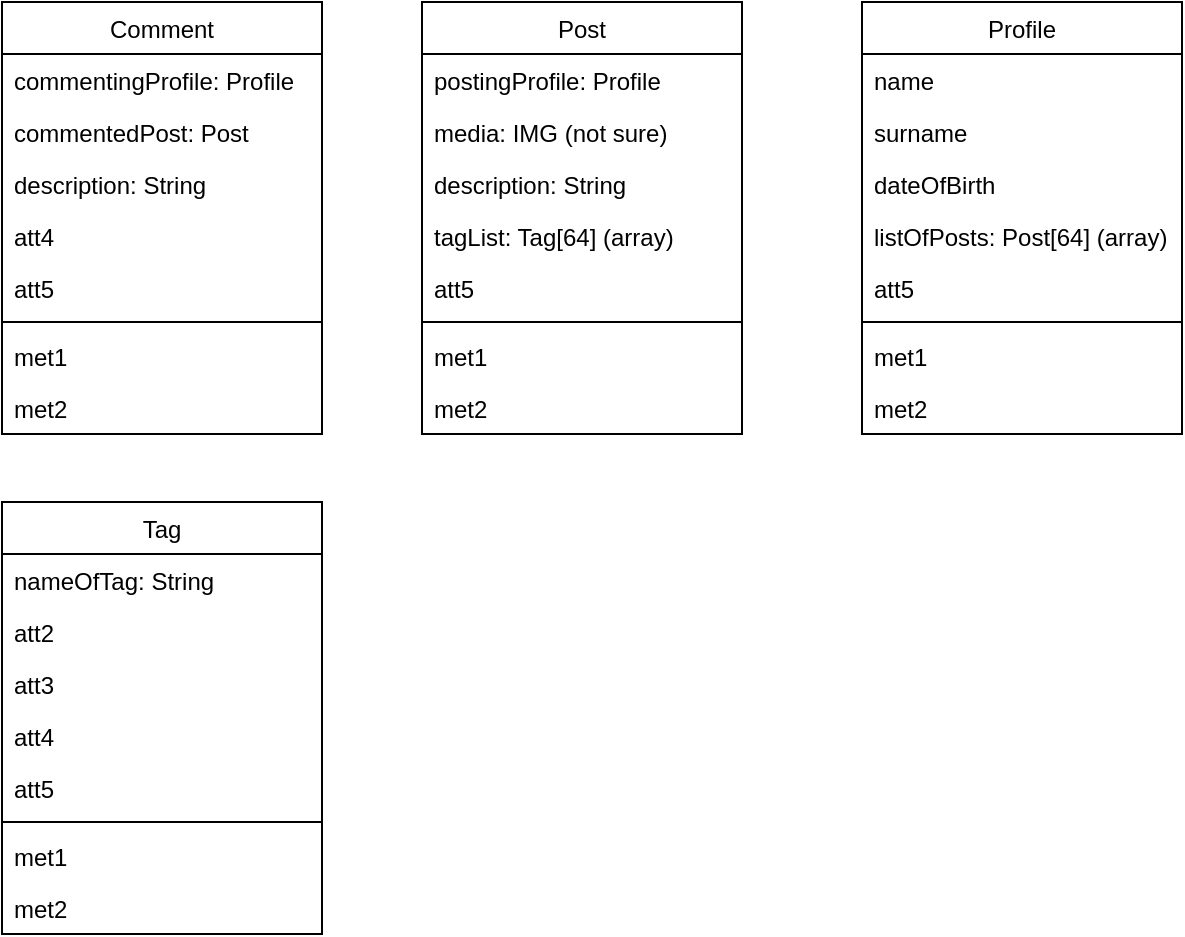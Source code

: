 <mxfile version="24.0.8" type="github">
  <diagram id="C5RBs43oDa-KdzZeNtuy" name="Page-1">
    <mxGraphModel dx="996" dy="533" grid="1" gridSize="10" guides="1" tooltips="1" connect="1" arrows="1" fold="1" page="1" pageScale="1" pageWidth="827" pageHeight="1169" math="0" shadow="0">
      <root>
        <mxCell id="WIyWlLk6GJQsqaUBKTNV-0" />
        <mxCell id="WIyWlLk6GJQsqaUBKTNV-1" parent="WIyWlLk6GJQsqaUBKTNV-0" />
        <mxCell id="Lmmqx4f4wVMdt-IXIzXi-0" value="Post" style="swimlane;fontStyle=0;align=center;verticalAlign=top;childLayout=stackLayout;horizontal=1;startSize=26;horizontalStack=0;resizeParent=1;resizeLast=0;collapsible=1;marginBottom=0;rounded=0;shadow=0;strokeWidth=1;" vertex="1" parent="WIyWlLk6GJQsqaUBKTNV-1">
          <mxGeometry x="300" y="90" width="160" height="216" as="geometry">
            <mxRectangle x="550" y="140" width="160" height="26" as="alternateBounds" />
          </mxGeometry>
        </mxCell>
        <mxCell id="Lmmqx4f4wVMdt-IXIzXi-1" value="postingProfile: Profile" style="text;align=left;verticalAlign=top;spacingLeft=4;spacingRight=4;overflow=hidden;rotatable=0;points=[[0,0.5],[1,0.5]];portConstraint=eastwest;" vertex="1" parent="Lmmqx4f4wVMdt-IXIzXi-0">
          <mxGeometry y="26" width="160" height="26" as="geometry" />
        </mxCell>
        <mxCell id="Lmmqx4f4wVMdt-IXIzXi-2" value="media: IMG (not sure)" style="text;align=left;verticalAlign=top;spacingLeft=4;spacingRight=4;overflow=hidden;rotatable=0;points=[[0,0.5],[1,0.5]];portConstraint=eastwest;rounded=0;shadow=0;html=0;" vertex="1" parent="Lmmqx4f4wVMdt-IXIzXi-0">
          <mxGeometry y="52" width="160" height="26" as="geometry" />
        </mxCell>
        <mxCell id="Lmmqx4f4wVMdt-IXIzXi-3" value="description: String" style="text;align=left;verticalAlign=top;spacingLeft=4;spacingRight=4;overflow=hidden;rotatable=0;points=[[0,0.5],[1,0.5]];portConstraint=eastwest;rounded=0;shadow=0;html=0;" vertex="1" parent="Lmmqx4f4wVMdt-IXIzXi-0">
          <mxGeometry y="78" width="160" height="26" as="geometry" />
        </mxCell>
        <mxCell id="Lmmqx4f4wVMdt-IXIzXi-4" value="tagList: Tag[64] (array)" style="text;align=left;verticalAlign=top;spacingLeft=4;spacingRight=4;overflow=hidden;rotatable=0;points=[[0,0.5],[1,0.5]];portConstraint=eastwest;rounded=0;shadow=0;html=0;" vertex="1" parent="Lmmqx4f4wVMdt-IXIzXi-0">
          <mxGeometry y="104" width="160" height="26" as="geometry" />
        </mxCell>
        <mxCell id="Lmmqx4f4wVMdt-IXIzXi-5" value="att5" style="text;align=left;verticalAlign=top;spacingLeft=4;spacingRight=4;overflow=hidden;rotatable=0;points=[[0,0.5],[1,0.5]];portConstraint=eastwest;rounded=0;shadow=0;html=0;" vertex="1" parent="Lmmqx4f4wVMdt-IXIzXi-0">
          <mxGeometry y="130" width="160" height="26" as="geometry" />
        </mxCell>
        <mxCell id="Lmmqx4f4wVMdt-IXIzXi-6" value="" style="line;html=1;strokeWidth=1;align=left;verticalAlign=middle;spacingTop=-1;spacingLeft=3;spacingRight=3;rotatable=0;labelPosition=right;points=[];portConstraint=eastwest;" vertex="1" parent="Lmmqx4f4wVMdt-IXIzXi-0">
          <mxGeometry y="156" width="160" height="8" as="geometry" />
        </mxCell>
        <mxCell id="Lmmqx4f4wVMdt-IXIzXi-7" value="met1" style="text;align=left;verticalAlign=top;spacingLeft=4;spacingRight=4;overflow=hidden;rotatable=0;points=[[0,0.5],[1,0.5]];portConstraint=eastwest;" vertex="1" parent="Lmmqx4f4wVMdt-IXIzXi-0">
          <mxGeometry y="164" width="160" height="26" as="geometry" />
        </mxCell>
        <mxCell id="Lmmqx4f4wVMdt-IXIzXi-8" value="met2" style="text;align=left;verticalAlign=top;spacingLeft=4;spacingRight=4;overflow=hidden;rotatable=0;points=[[0,0.5],[1,0.5]];portConstraint=eastwest;" vertex="1" parent="Lmmqx4f4wVMdt-IXIzXi-0">
          <mxGeometry y="190" width="160" height="20" as="geometry" />
        </mxCell>
        <mxCell id="Lmmqx4f4wVMdt-IXIzXi-9" value="Profile" style="swimlane;fontStyle=0;align=center;verticalAlign=top;childLayout=stackLayout;horizontal=1;startSize=26;horizontalStack=0;resizeParent=1;resizeLast=0;collapsible=1;marginBottom=0;rounded=0;shadow=0;strokeWidth=1;" vertex="1" parent="WIyWlLk6GJQsqaUBKTNV-1">
          <mxGeometry x="520" y="90" width="160" height="216" as="geometry">
            <mxRectangle x="520" y="90" width="160" height="26" as="alternateBounds" />
          </mxGeometry>
        </mxCell>
        <mxCell id="Lmmqx4f4wVMdt-IXIzXi-10" value="name" style="text;align=left;verticalAlign=top;spacingLeft=4;spacingRight=4;overflow=hidden;rotatable=0;points=[[0,0.5],[1,0.5]];portConstraint=eastwest;" vertex="1" parent="Lmmqx4f4wVMdt-IXIzXi-9">
          <mxGeometry y="26" width="160" height="26" as="geometry" />
        </mxCell>
        <mxCell id="Lmmqx4f4wVMdt-IXIzXi-11" value="surname" style="text;align=left;verticalAlign=top;spacingLeft=4;spacingRight=4;overflow=hidden;rotatable=0;points=[[0,0.5],[1,0.5]];portConstraint=eastwest;rounded=0;shadow=0;html=0;" vertex="1" parent="Lmmqx4f4wVMdt-IXIzXi-9">
          <mxGeometry y="52" width="160" height="26" as="geometry" />
        </mxCell>
        <mxCell id="Lmmqx4f4wVMdt-IXIzXi-12" value="dateOfBirth" style="text;align=left;verticalAlign=top;spacingLeft=4;spacingRight=4;overflow=hidden;rotatable=0;points=[[0,0.5],[1,0.5]];portConstraint=eastwest;rounded=0;shadow=0;html=0;" vertex="1" parent="Lmmqx4f4wVMdt-IXIzXi-9">
          <mxGeometry y="78" width="160" height="26" as="geometry" />
        </mxCell>
        <mxCell id="Lmmqx4f4wVMdt-IXIzXi-13" value="listOfPosts: Post[64] (array)" style="text;align=left;verticalAlign=top;spacingLeft=4;spacingRight=4;overflow=hidden;rotatable=0;points=[[0,0.5],[1,0.5]];portConstraint=eastwest;rounded=0;shadow=0;html=0;" vertex="1" parent="Lmmqx4f4wVMdt-IXIzXi-9">
          <mxGeometry y="104" width="160" height="26" as="geometry" />
        </mxCell>
        <mxCell id="Lmmqx4f4wVMdt-IXIzXi-14" value="att5" style="text;align=left;verticalAlign=top;spacingLeft=4;spacingRight=4;overflow=hidden;rotatable=0;points=[[0,0.5],[1,0.5]];portConstraint=eastwest;rounded=0;shadow=0;html=0;" vertex="1" parent="Lmmqx4f4wVMdt-IXIzXi-9">
          <mxGeometry y="130" width="160" height="26" as="geometry" />
        </mxCell>
        <mxCell id="Lmmqx4f4wVMdt-IXIzXi-15" value="" style="line;html=1;strokeWidth=1;align=left;verticalAlign=middle;spacingTop=-1;spacingLeft=3;spacingRight=3;rotatable=0;labelPosition=right;points=[];portConstraint=eastwest;" vertex="1" parent="Lmmqx4f4wVMdt-IXIzXi-9">
          <mxGeometry y="156" width="160" height="8" as="geometry" />
        </mxCell>
        <mxCell id="Lmmqx4f4wVMdt-IXIzXi-16" value="met1" style="text;align=left;verticalAlign=top;spacingLeft=4;spacingRight=4;overflow=hidden;rotatable=0;points=[[0,0.5],[1,0.5]];portConstraint=eastwest;" vertex="1" parent="Lmmqx4f4wVMdt-IXIzXi-9">
          <mxGeometry y="164" width="160" height="26" as="geometry" />
        </mxCell>
        <mxCell id="Lmmqx4f4wVMdt-IXIzXi-17" value="met2" style="text;align=left;verticalAlign=top;spacingLeft=4;spacingRight=4;overflow=hidden;rotatable=0;points=[[0,0.5],[1,0.5]];portConstraint=eastwest;" vertex="1" parent="Lmmqx4f4wVMdt-IXIzXi-9">
          <mxGeometry y="190" width="160" height="26" as="geometry" />
        </mxCell>
        <mxCell id="Lmmqx4f4wVMdt-IXIzXi-18" value="Comment" style="swimlane;fontStyle=0;align=center;verticalAlign=top;childLayout=stackLayout;horizontal=1;startSize=26;horizontalStack=0;resizeParent=1;resizeLast=0;collapsible=1;marginBottom=0;rounded=0;shadow=0;strokeWidth=1;" vertex="1" parent="WIyWlLk6GJQsqaUBKTNV-1">
          <mxGeometry x="90" y="90" width="160" height="216" as="geometry">
            <mxRectangle x="550" y="140" width="160" height="26" as="alternateBounds" />
          </mxGeometry>
        </mxCell>
        <mxCell id="Lmmqx4f4wVMdt-IXIzXi-19" value="commentingProfile: Profile" style="text;align=left;verticalAlign=top;spacingLeft=4;spacingRight=4;overflow=hidden;rotatable=0;points=[[0,0.5],[1,0.5]];portConstraint=eastwest;" vertex="1" parent="Lmmqx4f4wVMdt-IXIzXi-18">
          <mxGeometry y="26" width="160" height="26" as="geometry" />
        </mxCell>
        <mxCell id="Lmmqx4f4wVMdt-IXIzXi-20" value="commentedPost: Post" style="text;align=left;verticalAlign=top;spacingLeft=4;spacingRight=4;overflow=hidden;rotatable=0;points=[[0,0.5],[1,0.5]];portConstraint=eastwest;rounded=0;shadow=0;html=0;" vertex="1" parent="Lmmqx4f4wVMdt-IXIzXi-18">
          <mxGeometry y="52" width="160" height="26" as="geometry" />
        </mxCell>
        <mxCell id="Lmmqx4f4wVMdt-IXIzXi-21" value="description: String" style="text;align=left;verticalAlign=top;spacingLeft=4;spacingRight=4;overflow=hidden;rotatable=0;points=[[0,0.5],[1,0.5]];portConstraint=eastwest;rounded=0;shadow=0;html=0;" vertex="1" parent="Lmmqx4f4wVMdt-IXIzXi-18">
          <mxGeometry y="78" width="160" height="26" as="geometry" />
        </mxCell>
        <mxCell id="Lmmqx4f4wVMdt-IXIzXi-22" value="att4" style="text;align=left;verticalAlign=top;spacingLeft=4;spacingRight=4;overflow=hidden;rotatable=0;points=[[0,0.5],[1,0.5]];portConstraint=eastwest;rounded=0;shadow=0;html=0;" vertex="1" parent="Lmmqx4f4wVMdt-IXIzXi-18">
          <mxGeometry y="104" width="160" height="26" as="geometry" />
        </mxCell>
        <mxCell id="Lmmqx4f4wVMdt-IXIzXi-23" value="att5" style="text;align=left;verticalAlign=top;spacingLeft=4;spacingRight=4;overflow=hidden;rotatable=0;points=[[0,0.5],[1,0.5]];portConstraint=eastwest;rounded=0;shadow=0;html=0;" vertex="1" parent="Lmmqx4f4wVMdt-IXIzXi-18">
          <mxGeometry y="130" width="160" height="26" as="geometry" />
        </mxCell>
        <mxCell id="Lmmqx4f4wVMdt-IXIzXi-24" value="" style="line;html=1;strokeWidth=1;align=left;verticalAlign=middle;spacingTop=-1;spacingLeft=3;spacingRight=3;rotatable=0;labelPosition=right;points=[];portConstraint=eastwest;" vertex="1" parent="Lmmqx4f4wVMdt-IXIzXi-18">
          <mxGeometry y="156" width="160" height="8" as="geometry" />
        </mxCell>
        <mxCell id="Lmmqx4f4wVMdt-IXIzXi-25" value="met1" style="text;align=left;verticalAlign=top;spacingLeft=4;spacingRight=4;overflow=hidden;rotatable=0;points=[[0,0.5],[1,0.5]];portConstraint=eastwest;" vertex="1" parent="Lmmqx4f4wVMdt-IXIzXi-18">
          <mxGeometry y="164" width="160" height="26" as="geometry" />
        </mxCell>
        <mxCell id="Lmmqx4f4wVMdt-IXIzXi-26" value="met2" style="text;align=left;verticalAlign=top;spacingLeft=4;spacingRight=4;overflow=hidden;rotatable=0;points=[[0,0.5],[1,0.5]];portConstraint=eastwest;" vertex="1" parent="Lmmqx4f4wVMdt-IXIzXi-18">
          <mxGeometry y="190" width="160" height="20" as="geometry" />
        </mxCell>
        <mxCell id="Lmmqx4f4wVMdt-IXIzXi-27" value="Tag" style="swimlane;fontStyle=0;align=center;verticalAlign=top;childLayout=stackLayout;horizontal=1;startSize=26;horizontalStack=0;resizeParent=1;resizeLast=0;collapsible=1;marginBottom=0;rounded=0;shadow=0;strokeWidth=1;" vertex="1" parent="WIyWlLk6GJQsqaUBKTNV-1">
          <mxGeometry x="90" y="340" width="160" height="216" as="geometry">
            <mxRectangle x="550" y="140" width="160" height="26" as="alternateBounds" />
          </mxGeometry>
        </mxCell>
        <mxCell id="Lmmqx4f4wVMdt-IXIzXi-28" value="nameOfTag: String" style="text;align=left;verticalAlign=top;spacingLeft=4;spacingRight=4;overflow=hidden;rotatable=0;points=[[0,0.5],[1,0.5]];portConstraint=eastwest;" vertex="1" parent="Lmmqx4f4wVMdt-IXIzXi-27">
          <mxGeometry y="26" width="160" height="26" as="geometry" />
        </mxCell>
        <mxCell id="Lmmqx4f4wVMdt-IXIzXi-29" value="att2" style="text;align=left;verticalAlign=top;spacingLeft=4;spacingRight=4;overflow=hidden;rotatable=0;points=[[0,0.5],[1,0.5]];portConstraint=eastwest;rounded=0;shadow=0;html=0;" vertex="1" parent="Lmmqx4f4wVMdt-IXIzXi-27">
          <mxGeometry y="52" width="160" height="26" as="geometry" />
        </mxCell>
        <mxCell id="Lmmqx4f4wVMdt-IXIzXi-30" value="att3" style="text;align=left;verticalAlign=top;spacingLeft=4;spacingRight=4;overflow=hidden;rotatable=0;points=[[0,0.5],[1,0.5]];portConstraint=eastwest;rounded=0;shadow=0;html=0;" vertex="1" parent="Lmmqx4f4wVMdt-IXIzXi-27">
          <mxGeometry y="78" width="160" height="26" as="geometry" />
        </mxCell>
        <mxCell id="Lmmqx4f4wVMdt-IXIzXi-31" value="att4" style="text;align=left;verticalAlign=top;spacingLeft=4;spacingRight=4;overflow=hidden;rotatable=0;points=[[0,0.5],[1,0.5]];portConstraint=eastwest;rounded=0;shadow=0;html=0;" vertex="1" parent="Lmmqx4f4wVMdt-IXIzXi-27">
          <mxGeometry y="104" width="160" height="26" as="geometry" />
        </mxCell>
        <mxCell id="Lmmqx4f4wVMdt-IXIzXi-32" value="att5" style="text;align=left;verticalAlign=top;spacingLeft=4;spacingRight=4;overflow=hidden;rotatable=0;points=[[0,0.5],[1,0.5]];portConstraint=eastwest;rounded=0;shadow=0;html=0;" vertex="1" parent="Lmmqx4f4wVMdt-IXIzXi-27">
          <mxGeometry y="130" width="160" height="26" as="geometry" />
        </mxCell>
        <mxCell id="Lmmqx4f4wVMdt-IXIzXi-33" value="" style="line;html=1;strokeWidth=1;align=left;verticalAlign=middle;spacingTop=-1;spacingLeft=3;spacingRight=3;rotatable=0;labelPosition=right;points=[];portConstraint=eastwest;" vertex="1" parent="Lmmqx4f4wVMdt-IXIzXi-27">
          <mxGeometry y="156" width="160" height="8" as="geometry" />
        </mxCell>
        <mxCell id="Lmmqx4f4wVMdt-IXIzXi-34" value="met1" style="text;align=left;verticalAlign=top;spacingLeft=4;spacingRight=4;overflow=hidden;rotatable=0;points=[[0,0.5],[1,0.5]];portConstraint=eastwest;" vertex="1" parent="Lmmqx4f4wVMdt-IXIzXi-27">
          <mxGeometry y="164" width="160" height="26" as="geometry" />
        </mxCell>
        <mxCell id="Lmmqx4f4wVMdt-IXIzXi-35" value="met2" style="text;align=left;verticalAlign=top;spacingLeft=4;spacingRight=4;overflow=hidden;rotatable=0;points=[[0,0.5],[1,0.5]];portConstraint=eastwest;" vertex="1" parent="Lmmqx4f4wVMdt-IXIzXi-27">
          <mxGeometry y="190" width="160" height="20" as="geometry" />
        </mxCell>
      </root>
    </mxGraphModel>
  </diagram>
</mxfile>
